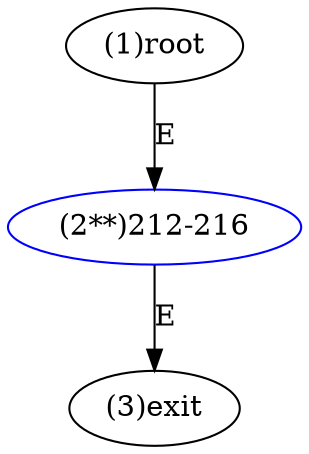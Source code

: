 digraph "" { 
1[ label="(1)root"];
2[ label="(2**)212-216",color=blue];
3[ label="(3)exit"];
1->2[ label="E"];
2->3[ label="E"];
}